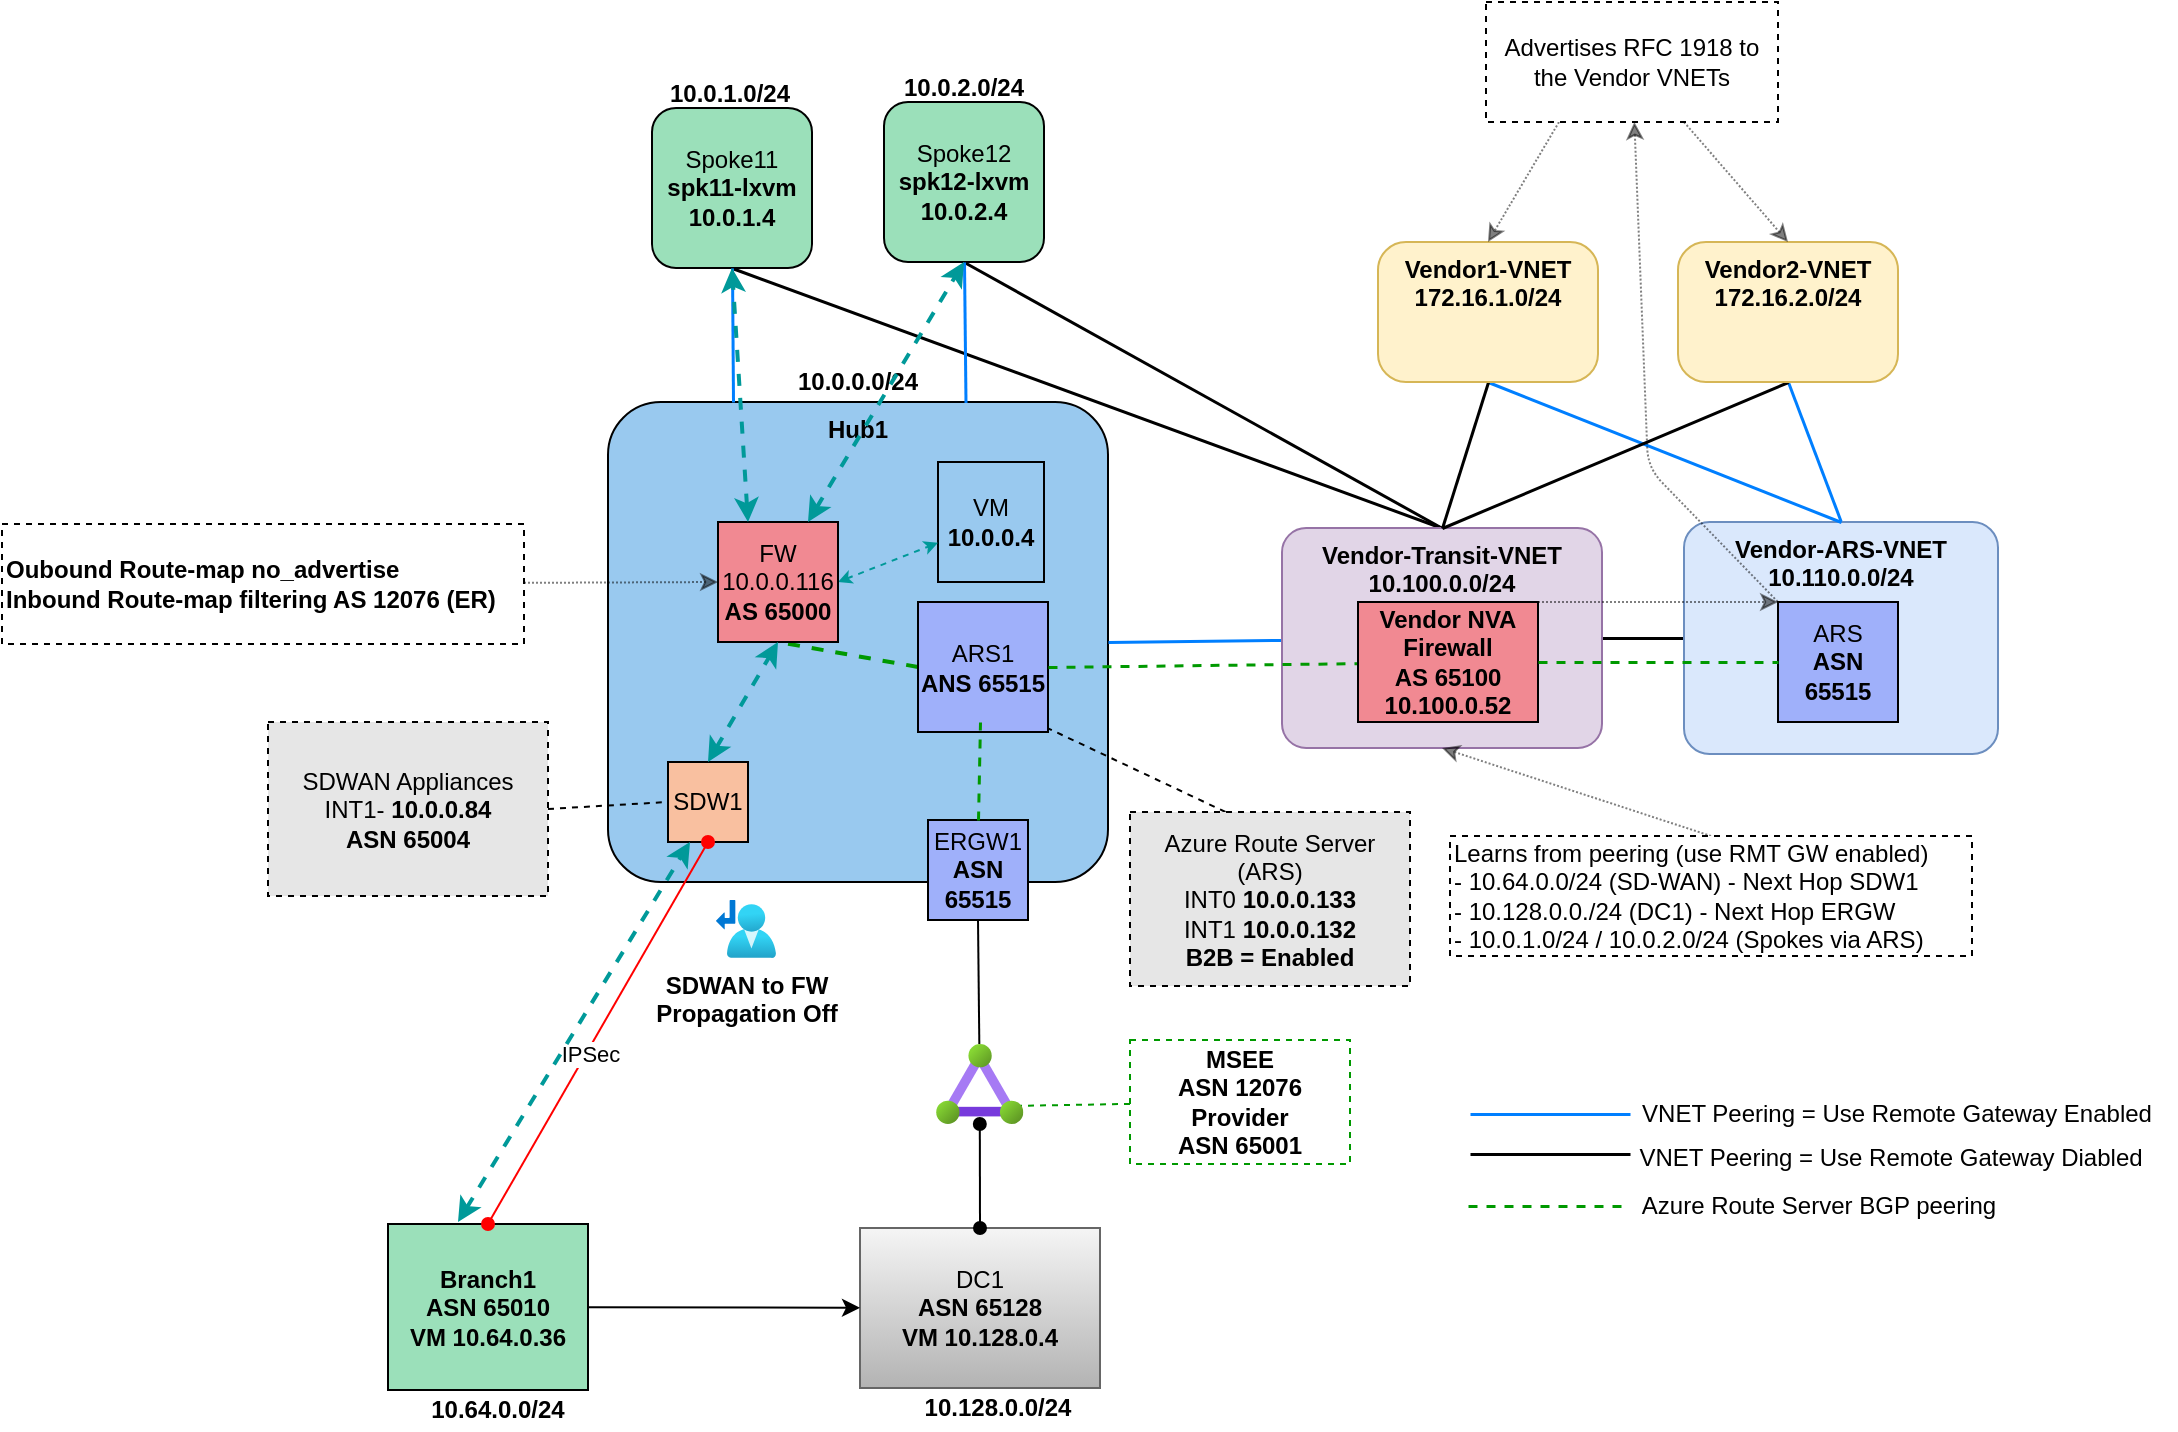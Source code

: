 <mxfile>
    <diagram id="00uQ1r8bzlsPOv85Df7x" name="Page-1">
        <mxGraphModel dx="2862" dy="680" grid="0" gridSize="10" guides="0" tooltips="0" connect="1" arrows="1" fold="1" page="0" pageScale="1" pageWidth="1100" pageHeight="850" background="none" math="0" shadow="0">
            <root>
                <mxCell id="0"/>
                <mxCell id="1" parent="0"/>
                <mxCell id="167" style="edgeStyle=none;html=1;exitX=0.5;exitY=1;exitDx=0;exitDy=0;entryX=0.5;entryY=0;entryDx=0;entryDy=0;strokeColor=#000000;strokeWidth=1.5;startArrow=none;startFill=0;endArrow=none;endFill=0;" parent="1" source="4" target="139" edge="1">
                    <mxGeometry relative="1" as="geometry"/>
                </mxCell>
                <mxCell id="4" value="Spoke12&lt;br&gt;&lt;b style=&quot;border-color: var(--border-color);&quot;&gt;spk12-lxvm&lt;br style=&quot;border-color: var(--border-color);&quot;&gt;10.0.2.4&lt;/b&gt;" style="rounded=1;whiteSpace=wrap;html=1;fillColor=#9BE0BA;" parent="1" vertex="1">
                    <mxGeometry x="-627" y="130" width="80" height="80" as="geometry"/>
                </mxCell>
                <mxCell id="166" style="edgeStyle=none;html=1;strokeColor=#000000;strokeWidth=1.5;startArrow=none;startFill=0;endArrow=none;endFill=0;entryX=0.5;entryY=0;entryDx=0;entryDy=0;exitX=0.5;exitY=1;exitDx=0;exitDy=0;" parent="1" source="5" target="139" edge="1">
                    <mxGeometry relative="1" as="geometry">
                        <mxPoint x="-700" y="240" as="sourcePoint"/>
                        <mxPoint x="-360" y="340" as="targetPoint"/>
                    </mxGeometry>
                </mxCell>
                <mxCell id="5" value="Spoke11&lt;br&gt;&lt;b&gt;spk11-lxvm&lt;br&gt;10.0.1.4&lt;/b&gt;" style="rounded=1;whiteSpace=wrap;html=1;fillColor=#9BE0BA;" parent="1" vertex="1">
                    <mxGeometry x="-743" y="133" width="80" height="80" as="geometry"/>
                </mxCell>
                <mxCell id="8" value="&lt;b&gt;Hub1&lt;br&gt;&lt;br&gt;&lt;/b&gt;" style="rounded=1;whiteSpace=wrap;html=1;verticalAlign=top;fillColor=#99C9EF;arcSize=11;" parent="1" vertex="1">
                    <mxGeometry x="-765" y="280" width="250" height="240" as="geometry"/>
                </mxCell>
                <mxCell id="14" style="rounded=0;orthogonalLoop=1;jettySize=auto;html=1;exitX=0;exitY=0.5;exitDx=0;exitDy=0;dashed=1;strokeColor=#009900;endArrow=none;endFill=0;fontColor=#004F00;startArrow=none;entryX=0.5;entryY=1;entryDx=0;entryDy=0;strokeWidth=2;" parent="1" source="13" target="111" edge="1">
                    <mxGeometry relative="1" as="geometry">
                        <mxPoint x="-715" y="404" as="targetPoint"/>
                    </mxGeometry>
                </mxCell>
                <mxCell id="15" value="SDW1&lt;br&gt;" style="whiteSpace=wrap;html=1;aspect=fixed;fillColor=#F9C0A0;direction=south;" parent="1" vertex="1">
                    <mxGeometry x="-735" y="460" width="40" height="40" as="geometry"/>
                </mxCell>
                <mxCell id="25" value="DC1&lt;br&gt;&lt;b&gt;ASN 65128&lt;br&gt;VM 10.128.0.4&lt;br&gt;&lt;/b&gt;" style="rounded=0;whiteSpace=wrap;html=1;fillColor=#f5f5f5;strokeColor=#666666;gradientColor=#b3b3b3;" parent="1" vertex="1">
                    <mxGeometry x="-639" y="693" width="120" height="80" as="geometry"/>
                </mxCell>
                <mxCell id="227" style="edgeStyle=none;html=1;" edge="1" parent="1" source="26" target="25">
                    <mxGeometry relative="1" as="geometry"/>
                </mxCell>
                <mxCell id="26" value="&lt;b&gt;Branch1&lt;br&gt;ASN 65010&lt;br&gt;VM 10.64.0.36&lt;br&gt;&lt;/b&gt;" style="rounded=0;whiteSpace=wrap;html=1;fillColor=#9BE0BA;" parent="1" vertex="1">
                    <mxGeometry x="-875" y="691" width="100" height="83" as="geometry"/>
                </mxCell>
                <mxCell id="27" style="rounded=1;orthogonalLoop=1;jettySize=auto;html=1;exitX=0.5;exitY=1;exitDx=0;exitDy=0;entryX=0.715;entryY=0.001;entryDx=0;entryDy=0;startArrow=none;startFill=0;endArrow=none;endFill=0;entryPerimeter=0;strokeColor=#007FFF;strokeWidth=1.5;" parent="1" source="4" target="8" edge="1">
                    <mxGeometry relative="1" as="geometry"/>
                </mxCell>
                <mxCell id="28" style="rounded=1;orthogonalLoop=1;jettySize=auto;html=1;exitX=0.5;exitY=1;exitDx=0;exitDy=0;entryX=0.25;entryY=0;entryDx=0;entryDy=0;startArrow=none;startFill=0;endArrow=none;endFill=0;strokeColor=#007FFF;strokeWidth=1.5;" parent="1" source="5" target="8" edge="1">
                    <mxGeometry relative="1" as="geometry"/>
                </mxCell>
                <mxCell id="31" style="rounded=0;orthogonalLoop=1;jettySize=auto;html=1;exitX=0.5;exitY=0;exitDx=0;exitDy=0;startArrow=oval;startFill=1;endArrow=oval;endFill=1;strokeColor=#FF0000;entryX=1;entryY=0.5;entryDx=0;entryDy=0;" parent="1" source="26" target="15" edge="1">
                    <mxGeometry relative="1" as="geometry">
                        <mxPoint x="-725" y="500" as="targetPoint"/>
                    </mxGeometry>
                </mxCell>
                <mxCell id="168" value="IPSec" style="edgeLabel;html=1;align=center;verticalAlign=middle;resizable=0;points=[];" parent="31" vertex="1" connectable="0">
                    <mxGeometry x="-0.096" y="-1" relative="1" as="geometry">
                        <mxPoint as="offset"/>
                    </mxGeometry>
                </mxCell>
                <mxCell id="35" value="ERGW1&lt;br&gt;&lt;b&gt;ASN 65515&lt;/b&gt;" style="whiteSpace=wrap;html=1;aspect=fixed;fillStyle=auto;fillColor=#9FB0FA;" parent="1" vertex="1">
                    <mxGeometry x="-605" y="489" width="50" height="50" as="geometry"/>
                </mxCell>
                <mxCell id="37" value="10.0.1.0/24" style="text;html=1;strokeColor=none;fillColor=none;align=center;verticalAlign=middle;whiteSpace=wrap;rounded=0;fontStyle=1" parent="1" vertex="1">
                    <mxGeometry x="-744" y="116" width="80" height="20" as="geometry"/>
                </mxCell>
                <mxCell id="38" value="10.0.2.0/24" style="text;html=1;strokeColor=none;fillColor=none;align=center;verticalAlign=middle;whiteSpace=wrap;rounded=0;fontStyle=1" parent="1" vertex="1">
                    <mxGeometry x="-627" y="113" width="80" height="20" as="geometry"/>
                </mxCell>
                <mxCell id="40" value="&lt;b&gt;10.64.0.0/24&lt;/b&gt;" style="text;html=1;strokeColor=none;fillColor=none;align=center;verticalAlign=middle;whiteSpace=wrap;rounded=0;" parent="1" vertex="1">
                    <mxGeometry x="-860" y="774" width="80" height="20" as="geometry"/>
                </mxCell>
                <mxCell id="149" value="" style="edgeStyle=none;html=1;strokeColor=#007FFF;startArrow=none;startFill=0;endArrow=none;endFill=0;" parent="1" source="41" target="8" edge="1">
                    <mxGeometry relative="1" as="geometry"/>
                </mxCell>
                <mxCell id="41" value="10.0.0.0/24" style="text;html=1;strokeColor=none;fillColor=none;align=center;verticalAlign=middle;whiteSpace=wrap;rounded=0;fontStyle=1" parent="1" vertex="1">
                    <mxGeometry x="-680" y="260" width="80" height="20" as="geometry"/>
                </mxCell>
                <mxCell id="226" value="" style="edgeStyle=none;html=1;" edge="1" parent="1" source="42" target="25">
                    <mxGeometry relative="1" as="geometry"/>
                </mxCell>
                <mxCell id="42" value="&lt;b&gt;10.128.0.0/24&lt;/b&gt;" style="text;html=1;strokeColor=none;fillColor=none;align=center;verticalAlign=middle;whiteSpace=wrap;rounded=0;" parent="1" vertex="1">
                    <mxGeometry x="-610" y="773" width="80" height="20" as="geometry"/>
                </mxCell>
                <mxCell id="45" style="rounded=0;orthogonalLoop=1;jettySize=auto;html=1;entryX=0.5;entryY=1;entryDx=0;entryDy=0;startArrow=none;startFill=0;endArrow=none;endFill=0;" parent="1" source="163" target="35" edge="1">
                    <mxGeometry relative="1" as="geometry">
                        <mxPoint x="-575" y="610" as="sourcePoint"/>
                    </mxGeometry>
                </mxCell>
                <mxCell id="47" style="rounded=0;orthogonalLoop=1;jettySize=auto;html=1;exitX=0.5;exitY=0;exitDx=0;exitDy=0;startArrow=oval;startFill=1;endArrow=oval;endFill=1;" parent="1" source="25" target="163" edge="1">
                    <mxGeometry relative="1" as="geometry">
                        <mxPoint x="-573.482" y="679.944" as="targetPoint"/>
                    </mxGeometry>
                </mxCell>
                <mxCell id="57" style="rounded=0;orthogonalLoop=1;jettySize=auto;html=1;exitX=1;exitY=0.5;exitDx=0;exitDy=0;entryX=0;entryY=0.5;entryDx=0;entryDy=0;dashed=1;startArrow=none;startFill=0;endArrow=none;endFill=0;strokeColor=#000000;" parent="1" source="59" target="13" edge="1">
                    <mxGeometry relative="1" as="geometry"/>
                </mxCell>
                <mxCell id="59" value="&lt;font style=&quot;&quot;&gt;Azure Route Server (ARS)&lt;br&gt;&lt;div style=&quot;&quot;&gt;INT0 &lt;b&gt;10.0.0.133&lt;/b&gt;&lt;/div&gt;&lt;div style=&quot;&quot;&gt;INT1 &lt;b&gt;10.0.0.132&lt;/b&gt;&lt;/div&gt;&lt;div style=&quot;&quot;&gt;&lt;b&gt;B2B = Enabled&lt;/b&gt;&lt;/div&gt;&lt;/font&gt;" style="text;html=1;strokeColor=default;fillColor=#E6E6E6;align=center;verticalAlign=middle;whiteSpace=wrap;rounded=0;dashed=1;" parent="1" vertex="1">
                    <mxGeometry x="-504" y="485" width="140" height="87" as="geometry"/>
                </mxCell>
                <mxCell id="61" style="rounded=0;orthogonalLoop=1;jettySize=auto;html=1;exitX=1;exitY=0.5;exitDx=0;exitDy=0;entryX=0.5;entryY=1;entryDx=0;entryDy=0;dashed=1;startArrow=none;startFill=0;endArrow=none;endFill=0;strokeColor=#000000;" parent="1" source="62" target="15" edge="1">
                    <mxGeometry relative="1" as="geometry"/>
                </mxCell>
                <mxCell id="62" value="SDWAN Appliances&lt;br&gt;INT1-&amp;nbsp;&lt;b&gt;10.0.0.84&lt;/b&gt;&lt;br&gt;&lt;b&gt;ASN 65004&lt;/b&gt;" style="text;html=1;strokeColor=default;fillColor=#E6E6E6;align=center;verticalAlign=middle;whiteSpace=wrap;rounded=0;dashed=1;" parent="1" vertex="1">
                    <mxGeometry x="-935" y="440" width="140" height="87" as="geometry"/>
                </mxCell>
                <mxCell id="69" style="rounded=0;orthogonalLoop=1;jettySize=auto;html=1;dashed=1;strokeColor=#009900;endArrow=none;endFill=0;fontColor=#004F00;labelBackgroundColor=default;entryX=0.846;entryY=0.775;entryDx=0;entryDy=0;entryPerimeter=0;" parent="1" source="94" target="163" edge="1">
                    <mxGeometry relative="1" as="geometry">
                        <mxPoint x="-295" y="532.5" as="sourcePoint"/>
                        <mxPoint x="-575" y="635.25" as="targetPoint"/>
                    </mxGeometry>
                </mxCell>
                <mxCell id="94" value="&lt;b&gt;MSEE&lt;br&gt;ASN 12076&lt;br&gt;Provider&lt;br&gt;ASN 65001&lt;br&gt;&lt;/b&gt;" style="text;html=1;strokeColor=#009900;fillColor=none;align=center;verticalAlign=middle;whiteSpace=wrap;rounded=0;dashed=1;" parent="1" vertex="1">
                    <mxGeometry x="-504" y="599" width="110" height="62" as="geometry"/>
                </mxCell>
                <mxCell id="101" value="VM&lt;br&gt;&lt;b&gt;10.0.0.4&lt;/b&gt;" style="text;align=center;html=1;verticalAlign=middle;whiteSpace=wrap;rounded=0;fontSize=12;strokeColor=default;" parent="1" vertex="1">
                    <mxGeometry x="-600" y="310" width="53" height="60" as="geometry"/>
                </mxCell>
                <mxCell id="140" style="edgeStyle=none;html=1;entryX=1;entryY=0.5;entryDx=0;entryDy=0;endArrow=none;endFill=0;strokeColor=#007FFF;strokeWidth=1.5;" parent="1" source="139" target="8" edge="1">
                    <mxGeometry relative="1" as="geometry"/>
                </mxCell>
                <mxCell id="143" style="edgeStyle=none;html=1;exitX=1;exitY=0.5;exitDx=0;exitDy=0;entryX=0;entryY=0.5;entryDx=0;entryDy=0;endArrow=none;endFill=0;strokeWidth=1.5;strokeColor=#000000;startArrow=none;startFill=0;" parent="1" source="139" target="141" edge="1">
                    <mxGeometry relative="1" as="geometry"/>
                </mxCell>
                <mxCell id="139" value="&lt;b&gt;Vendor-Transit-VNET&lt;br&gt;10.100.0.0/24&lt;br&gt;&lt;br&gt;&lt;br&gt;&lt;/b&gt;" style="rounded=1;whiteSpace=wrap;html=1;verticalAlign=top;fillColor=#e1d5e7;arcSize=11;strokeColor=#9673a6;" parent="1" vertex="1">
                    <mxGeometry x="-428" y="343" width="160" height="110" as="geometry"/>
                </mxCell>
                <mxCell id="144" style="edgeStyle=none;html=1;exitX=0.5;exitY=0;exitDx=0;exitDy=0;entryX=0.5;entryY=1;entryDx=0;entryDy=0;endArrow=none;endFill=0;strokeColor=#007FFF;strokeWidth=1.5;" parent="1" source="141" target="145" edge="1">
                    <mxGeometry relative="1" as="geometry"/>
                </mxCell>
                <mxCell id="141" value="&lt;b&gt;Vendor-ARS-VNET&lt;br&gt;&lt;/b&gt;&lt;b style=&quot;border-color: var(--border-color);&quot;&gt;10.110.0.0/24&lt;/b&gt;&lt;b&gt;&lt;br&gt;&lt;br&gt;&lt;br&gt;&lt;/b&gt;" style="rounded=1;whiteSpace=wrap;html=1;verticalAlign=top;fillColor=#dae8fc;arcSize=11;strokeColor=#6c8ebf;" parent="1" vertex="1">
                    <mxGeometry x="-227" y="340" width="157" height="116" as="geometry"/>
                </mxCell>
                <mxCell id="146" style="edgeStyle=none;html=1;entryX=0.5;entryY=0;entryDx=0;entryDy=0;endArrow=none;endFill=0;exitX=0.5;exitY=1;exitDx=0;exitDy=0;strokeColor=#007FFF;strokeWidth=1.5;" parent="1" source="142" target="141" edge="1">
                    <mxGeometry relative="1" as="geometry"/>
                </mxCell>
                <mxCell id="148" style="edgeStyle=none;html=1;exitX=0.5;exitY=1;exitDx=0;exitDy=0;endArrow=none;endFill=0;entryX=0.5;entryY=0;entryDx=0;entryDy=0;strokeWidth=1.5;strokeColor=#000000;startArrow=none;startFill=0;" parent="1" source="142" target="139" edge="1">
                    <mxGeometry relative="1" as="geometry">
                        <mxPoint x="-350" y="340" as="targetPoint"/>
                    </mxGeometry>
                </mxCell>
                <mxCell id="142" value="&lt;b&gt;Vendor1-VNET&lt;/b&gt;&lt;br&gt;&lt;b&gt;172.16.1.0/24&lt;/b&gt;" style="rounded=1;whiteSpace=wrap;html=1;verticalAlign=top;fillColor=#fff2cc;arcSize=20;strokeColor=#d6b656;" parent="1" vertex="1">
                    <mxGeometry x="-380" y="200" width="110" height="70" as="geometry"/>
                </mxCell>
                <mxCell id="147" style="edgeStyle=none;html=1;exitX=0.5;exitY=1;exitDx=0;exitDy=0;entryX=0.5;entryY=0;entryDx=0;entryDy=0;endArrow=none;endFill=0;strokeWidth=1.5;strokeColor=#000000;startArrow=none;startFill=0;" parent="1" source="145" target="139" edge="1">
                    <mxGeometry relative="1" as="geometry"/>
                </mxCell>
                <mxCell id="145" value="&lt;b&gt;Vendor2-VNET&lt;/b&gt;&lt;br&gt;&lt;b&gt;172.16.2.0/24&lt;/b&gt;" style="rounded=1;whiteSpace=wrap;html=1;verticalAlign=top;fillColor=#fff2cc;arcSize=20;strokeColor=#d6b656;" parent="1" vertex="1">
                    <mxGeometry x="-230" y="200" width="110" height="70" as="geometry"/>
                </mxCell>
                <mxCell id="13" value="ARS1&lt;br&gt;&lt;b&gt;ANS 65515&lt;/b&gt;" style="whiteSpace=wrap;html=1;aspect=fixed;fillColor=#9FB0FA;" parent="1" vertex="1">
                    <mxGeometry x="-610" y="380" width="65" height="65" as="geometry"/>
                </mxCell>
                <mxCell id="151" value="" style="rounded=0;orthogonalLoop=1;jettySize=auto;html=1;exitX=1;exitY=0.5;exitDx=0;exitDy=0;dashed=1;strokeColor=#009900;endArrow=none;endFill=0;fontColor=#004F00;strokeWidth=1.5;" parent="1" source="13" target="153" edge="1">
                    <mxGeometry relative="1" as="geometry">
                        <mxPoint x="-600" y="433.727" as="targetPoint"/>
                        <mxPoint x="-705" y="470" as="sourcePoint"/>
                    </mxGeometry>
                </mxCell>
                <mxCell id="153" value="&lt;b style=&quot;border-color: var(--border-color);&quot;&gt;Vendor NVA&lt;br style=&quot;border-color: var(--border-color);&quot;&gt;Firewall&lt;br&gt;AS 65100&lt;br&gt;10.100.0.52&lt;br&gt;&lt;/b&gt;" style="whiteSpace=wrap;html=1;fillColor=#F18992;gradientColor=none;fillStyle=auto;" parent="1" vertex="1">
                    <mxGeometry x="-390" y="380" width="90" height="60" as="geometry"/>
                </mxCell>
                <mxCell id="154" value="&lt;span style=&quot;border-color: var(--border-color);&quot;&gt;ARS&lt;/span&gt;&lt;br&gt;&lt;b&gt;ASN 65515&lt;/b&gt;" style="whiteSpace=wrap;html=1;aspect=fixed;fillColor=#9FB0FA;" parent="1" vertex="1">
                    <mxGeometry x="-180" y="380" width="60" height="60" as="geometry"/>
                </mxCell>
                <mxCell id="160" value="" style="rounded=0;orthogonalLoop=1;jettySize=auto;html=1;exitX=1;exitY=0.5;exitDx=0;exitDy=0;dashed=1;strokeColor=#009900;endArrow=none;endFill=0;fontColor=#004F00;entryX=0;entryY=0.5;entryDx=0;entryDy=0;strokeWidth=1.5;" parent="1" source="153" target="154" edge="1">
                    <mxGeometry relative="1" as="geometry">
                        <mxPoint x="-380" y="420.562" as="targetPoint"/>
                        <mxPoint x="-535" y="422.5" as="sourcePoint"/>
                    </mxGeometry>
                </mxCell>
                <mxCell id="163" value="" style="aspect=fixed;html=1;points=[];align=center;image;fontSize=12;image=img/lib/azure2/networking/ExpressRoute_Circuits.svg;fillColor=#FF6666;" parent="1" vertex="1">
                    <mxGeometry x="-601" y="601" width="43.75" height="40" as="geometry"/>
                </mxCell>
                <mxCell id="teDGvpvdM2zaWoDMswgV-171" value="" style="rounded=0;orthogonalLoop=1;jettySize=auto;html=1;dashed=1;strokeColor=#009900;endArrow=none;endFill=0;fontColor=#004F00;strokeWidth=1.5;exitX=0.5;exitY=0;exitDx=0;exitDy=0;" parent="1" source="35" edge="1">
                    <mxGeometry relative="1" as="geometry">
                        <mxPoint x="-579" y="440" as="targetPoint"/>
                        <mxPoint x="-576" y="490" as="sourcePoint"/>
                    </mxGeometry>
                </mxCell>
                <mxCell id="110" value="Firewall" parent="0"/>
                <mxCell id="137" style="edgeStyle=none;hachureGap=4;html=1;exitX=1;exitY=0.5;exitDx=0;exitDy=0;strokeColor=#009999;strokeWidth=1;fontFamily=Helvetica;fontSource=https%3A%2F%2Ffonts.googleapis.com%2Fcss%3Ffamily%3DArchitects%2BDaughter;fontSize=11;rounded=0;startArrow=classic;dashed=1;startSize=4;endSize=4;jumpSize=4;" parent="110" source="111" target="101" edge="1">
                    <mxGeometry relative="1" as="geometry"/>
                </mxCell>
                <mxCell id="111" value="FW&lt;br&gt;10.0.0.116&lt;br&gt;&lt;b&gt;AS 65000&lt;/b&gt;&lt;br&gt;" style="whiteSpace=wrap;html=1;aspect=fixed;gradientColor=none;fillStyle=auto;fillColor=#F18992;" parent="110" vertex="1">
                    <mxGeometry x="-710" y="340" width="60" height="60" as="geometry"/>
                </mxCell>
                <mxCell id="112" value="" style="endArrow=classic;startArrow=classic;html=1;rounded=0;dashed=1;strokeWidth=2;entryX=0.5;entryY=1;entryDx=0;entryDy=0;exitX=0;exitY=0.5;exitDx=0;exitDy=0;strokeColor=#009999;" parent="110" target="111" edge="1">
                    <mxGeometry width="50" height="50" relative="1" as="geometry">
                        <mxPoint x="-715" y="460" as="sourcePoint"/>
                        <mxPoint x="-659" y="425" as="targetPoint"/>
                    </mxGeometry>
                </mxCell>
                <mxCell id="113" value="" style="endArrow=classic;startArrow=classic;html=1;rounded=0;dashed=1;strokeWidth=2;exitX=0.25;exitY=0;exitDx=0;exitDy=0;strokeColor=#009999;entryX=0.5;entryY=1;entryDx=0;entryDy=0;" parent="110" source="111" target="5" edge="1">
                    <mxGeometry width="50" height="50" relative="1" as="geometry">
                        <mxPoint x="-647.0" y="397" as="sourcePoint"/>
                        <mxPoint x="-697" y="210" as="targetPoint"/>
                    </mxGeometry>
                </mxCell>
                <mxCell id="114" value="" style="endArrow=classic;startArrow=classic;html=1;rounded=0;dashed=1;strokeWidth=2;strokeColor=#009999;entryX=1;entryY=0.5;entryDx=0;entryDy=0;" parent="110" edge="1">
                    <mxGeometry width="50" height="50" relative="1" as="geometry">
                        <mxPoint x="-840" y="690" as="sourcePoint"/>
                        <mxPoint x="-724" y="500.0" as="targetPoint"/>
                    </mxGeometry>
                </mxCell>
                <mxCell id="115" value="" style="endArrow=classic;startArrow=classic;html=1;rounded=0;dashed=1;strokeWidth=2;entryX=0.5;entryY=1;entryDx=0;entryDy=0;strokeColor=#009999;exitX=0.75;exitY=0;exitDx=0;exitDy=0;" parent="110" source="111" target="4" edge="1">
                    <mxGeometry width="50" height="50" relative="1" as="geometry">
                        <mxPoint x="-615" y="340" as="sourcePoint"/>
                        <mxPoint x="-585" y="240.0" as="targetPoint"/>
                    </mxGeometry>
                </mxCell>
                <mxCell id="124" value="Flow" style="" parent="0" visible="0"/>
                <mxCell id="125" value="" style="endArrow=classic;startArrow=classic;html=1;rounded=0;dashed=1;strokeWidth=1;strokeColor=#009999;" parent="124" edge="1">
                    <mxGeometry width="50" height="50" relative="1" as="geometry">
                        <mxPoint x="-703.454" y="460.0" as="sourcePoint"/>
                        <mxPoint x="-693.383" y="240" as="targetPoint"/>
                        <Array as="points">
                            <mxPoint x="-659" y="383"/>
                        </Array>
                    </mxGeometry>
                </mxCell>
                <mxCell id="126" value="" style="endArrow=classic;startArrow=classic;html=1;rounded=0;dashed=1;strokeWidth=1;strokeColor=#009999;entryX=0.75;entryY=1;entryDx=0;entryDy=0;exitX=0;exitY=0.5;exitDx=0;exitDy=0;" parent="124" edge="1">
                    <mxGeometry width="50" height="50" relative="1" as="geometry">
                        <mxPoint x="-665" y="460.0" as="sourcePoint"/>
                        <mxPoint x="-567" y="240" as="targetPoint"/>
                        <Array as="points">
                            <mxPoint x="-606" y="396"/>
                        </Array>
                    </mxGeometry>
                </mxCell>
                <mxCell id="127" value="" style="endArrow=classic;startArrow=classic;html=1;rounded=0;dashed=1;strokeWidth=1;strokeColor=#009999;entryX=0.75;entryY=1;entryDx=0;entryDy=0;" parent="124" edge="1">
                    <mxGeometry width="50" height="50" relative="1" as="geometry">
                        <mxPoint x="-662" y="459" as="sourcePoint"/>
                        <mxPoint x="-683" y="240" as="targetPoint"/>
                        <Array as="points">
                            <mxPoint x="-642" y="382"/>
                        </Array>
                    </mxGeometry>
                </mxCell>
                <mxCell id="128" value="" style="endArrow=classic;startArrow=classic;html=1;rounded=0;dashed=1;strokeWidth=1;strokeColor=#009999;entryX=0.642;entryY=0.999;entryDx=0;entryDy=0;exitX=0;exitY=0.25;exitDx=0;exitDy=0;entryPerimeter=0;" parent="124" edge="1">
                    <mxGeometry width="50" height="50" relative="1" as="geometry">
                        <mxPoint x="-705" y="460.0" as="sourcePoint"/>
                        <mxPoint x="-575.64" y="239.92" as="targetPoint"/>
                        <Array as="points">
                            <mxPoint x="-618" y="390"/>
                        </Array>
                    </mxGeometry>
                </mxCell>
                <mxCell id="129" value="" style="endArrow=classic;startArrow=classic;html=1;rounded=0;dashed=1;strokeWidth=1;strokeColor=#009999;" parent="124" target="101" edge="1">
                    <mxGeometry width="50" height="50" relative="1" as="geometry">
                        <mxPoint x="-703" y="459" as="sourcePoint"/>
                        <mxPoint x="-673" y="250" as="targetPoint"/>
                        <Array as="points">
                            <mxPoint x="-575" y="428"/>
                        </Array>
                    </mxGeometry>
                </mxCell>
                <mxCell id="177" value="Text" style="text;html=1;align=center;verticalAlign=middle;resizable=0;points=[];autosize=1;strokeColor=none;fillColor=none;" parent="124" vertex="1">
                    <mxGeometry x="-908" y="393" width="40" height="26" as="geometry"/>
                </mxCell>
                <object label="UDR" id="103">
                    <mxCell parent="0"/>
                </object>
                <mxCell id="106" value="SDWAN to FW&lt;br&gt;Propagation Off" style="aspect=fixed;html=1;points=[];align=center;image;fontSize=12;image=img/lib/azure2/networking/Route_Tables.svg;fontStyle=1" parent="103" vertex="1">
                    <mxGeometry x="-711" y="529" width="29.94" height="29" as="geometry"/>
                </mxCell>
                <mxCell id="186" value="VNET Peering = Use Remote Gateway Enabled&lt;br&gt;" style="text;html=1;align=center;verticalAlign=middle;resizable=0;points=[];autosize=1;strokeColor=none;fillColor=none;" parent="103" vertex="1">
                    <mxGeometry x="-261" y="621" width="280" height="30" as="geometry"/>
                </mxCell>
                <mxCell id="187" value="VNET Peering = Use Remote Gateway Diabled" style="text;html=1;align=center;verticalAlign=middle;resizable=0;points=[];autosize=1;strokeColor=none;fillColor=none;" parent="103" vertex="1">
                    <mxGeometry x="-264" y="643" width="280" height="30" as="geometry"/>
                </mxCell>
                <mxCell id="188" value="" style="edgeStyle=none;orthogonalLoop=1;jettySize=auto;html=1;strokeColor=#007FFF;startArrow=none;startFill=0;endArrow=none;endFill=0;strokeWidth=1.5;" parent="103" edge="1">
                    <mxGeometry width="80" relative="1" as="geometry">
                        <mxPoint x="-334.0" y="636" as="sourcePoint"/>
                        <mxPoint x="-254.0" y="636" as="targetPoint"/>
                        <Array as="points"/>
                    </mxGeometry>
                </mxCell>
                <mxCell id="189" value="" style="edgeStyle=none;orthogonalLoop=1;jettySize=auto;html=1;strokeColor=#000000;startArrow=none;startFill=0;endArrow=none;endFill=0;strokeWidth=1.5;" parent="103" edge="1">
                    <mxGeometry width="80" relative="1" as="geometry">
                        <mxPoint x="-334.0" y="656" as="sourcePoint"/>
                        <mxPoint x="-254.0" y="656" as="targetPoint"/>
                        <Array as="points"/>
                    </mxGeometry>
                </mxCell>
                <mxCell id="190" value="" style="rounded=0;orthogonalLoop=1;jettySize=auto;html=1;exitX=1;exitY=0.5;exitDx=0;exitDy=0;dashed=1;strokeColor=#009900;endArrow=none;endFill=0;fontColor=#004F00;strokeWidth=1.5;" parent="103" edge="1">
                    <mxGeometry relative="1" as="geometry">
                        <mxPoint x="-256" y="682" as="targetPoint"/>
                        <mxPoint x="-335" y="682" as="sourcePoint"/>
                    </mxGeometry>
                </mxCell>
                <mxCell id="191" value="Azure Route Server BGP peering" style="text;html=1;align=center;verticalAlign=middle;resizable=0;points=[];autosize=1;strokeColor=none;fillColor=none;" parent="103" vertex="1">
                    <mxGeometry x="-258" y="669" width="195" height="26" as="geometry"/>
                </mxCell>
                <mxCell id="215" style="edgeStyle=none;html=1;dashed=1;dashPattern=1 1;endArrow=none;endFill=0;opacity=50;startArrow=classic;startFill=1;entryX=0;entryY=0;entryDx=0;entryDy=0;" parent="103" source="218" target="154" edge="1">
                    <mxGeometry relative="1" as="geometry">
                        <mxPoint x="-298" y="410" as="targetPoint"/>
                        <Array as="points">
                            <mxPoint x="-245" y="313"/>
                        </Array>
                    </mxGeometry>
                </mxCell>
                <mxCell id="216" style="edgeStyle=none;html=1;entryX=0.5;entryY=0;entryDx=0;entryDy=0;dashed=1;dashPattern=1 1;endArrow=classic;endFill=1;opacity=50;startArrow=none;startFill=0;" parent="103" source="218" target="145" edge="1">
                    <mxGeometry relative="1" as="geometry">
                        <mxPoint x="-135" y="240" as="targetPoint"/>
                    </mxGeometry>
                </mxCell>
                <mxCell id="217" style="edgeStyle=none;html=1;exitX=0.25;exitY=1;exitDx=0;exitDy=0;entryX=0.5;entryY=0;entryDx=0;entryDy=0;dashed=1;dashPattern=1 1;endArrow=classic;endFill=1;opacity=50;" parent="103" source="218" target="142" edge="1">
                    <mxGeometry relative="1" as="geometry">
                        <mxPoint x="-285" y="240" as="targetPoint"/>
                    </mxGeometry>
                </mxCell>
                <mxCell id="218" value="Advertises RFC 1918 to the Vendor VNETs" style="whiteSpace=wrap;html=1;dashed=1;" parent="103" vertex="1">
                    <mxGeometry x="-326" y="80" width="146" height="60" as="geometry"/>
                </mxCell>
                <mxCell id="221" style="edgeStyle=none;html=1;exitX=0.5;exitY=0;exitDx=0;exitDy=0;entryX=0.5;entryY=1;entryDx=0;entryDy=0;dashed=1;dashPattern=1 1;startArrow=none;startFill=0;endArrow=classic;endFill=1;opacity=50;" parent="103" source="219" target="139" edge="1">
                    <mxGeometry relative="1" as="geometry"/>
                </mxCell>
                <mxCell id="219" value="&lt;div style=&quot;&quot;&gt;&lt;span style=&quot;background-color: initial;&quot;&gt;Learns from peering (use RMT GW enabled)&lt;/span&gt;&lt;/div&gt;&lt;div style=&quot;&quot;&gt;&lt;span style=&quot;background-color: initial;&quot;&gt;- 10.64.0.0/24 (SD-WAN) - Next Hop SDW1&lt;/span&gt;&lt;/div&gt;- 10.128.0.0./24 (DC1) - Next Hop ERGW&lt;br&gt;- 10.0.1.0/24 / 10.0.2.0/24 (Spokes via ARS)" style="whiteSpace=wrap;html=1;dashed=1;align=left;" parent="103" vertex="1">
                    <mxGeometry x="-344" y="497" width="261" height="60" as="geometry"/>
                </mxCell>
                <mxCell id="223" style="edgeStyle=none;html=1;entryX=0;entryY=0;entryDx=0;entryDy=0;dashed=1;dashPattern=1 1;startArrow=none;startFill=0;endArrow=classic;endFill=1;opacity=50;exitX=1;exitY=0;exitDx=0;exitDy=0;" parent="103" source="153" target="154" edge="1">
                    <mxGeometry relative="1" as="geometry"/>
                </mxCell>
                <mxCell id="225" style="edgeStyle=none;html=1;entryX=0;entryY=0.5;entryDx=0;entryDy=0;dashed=1;dashPattern=1 1;startArrow=none;startFill=0;endArrow=classic;endFill=1;opacity=50;" parent="103" source="224" target="111" edge="1">
                    <mxGeometry relative="1" as="geometry"/>
                </mxCell>
                <mxCell id="224" value="Oubound Route-map no_advertise&lt;br&gt;Inbound Route-map filtering AS 12076 (ER)" style="whiteSpace=wrap;html=1;dashed=1;align=left;fontStyle=1" parent="103" vertex="1">
                    <mxGeometry x="-1068" y="341" width="261" height="60" as="geometry"/>
                </mxCell>
            </root>
        </mxGraphModel>
    </diagram>
</mxfile>